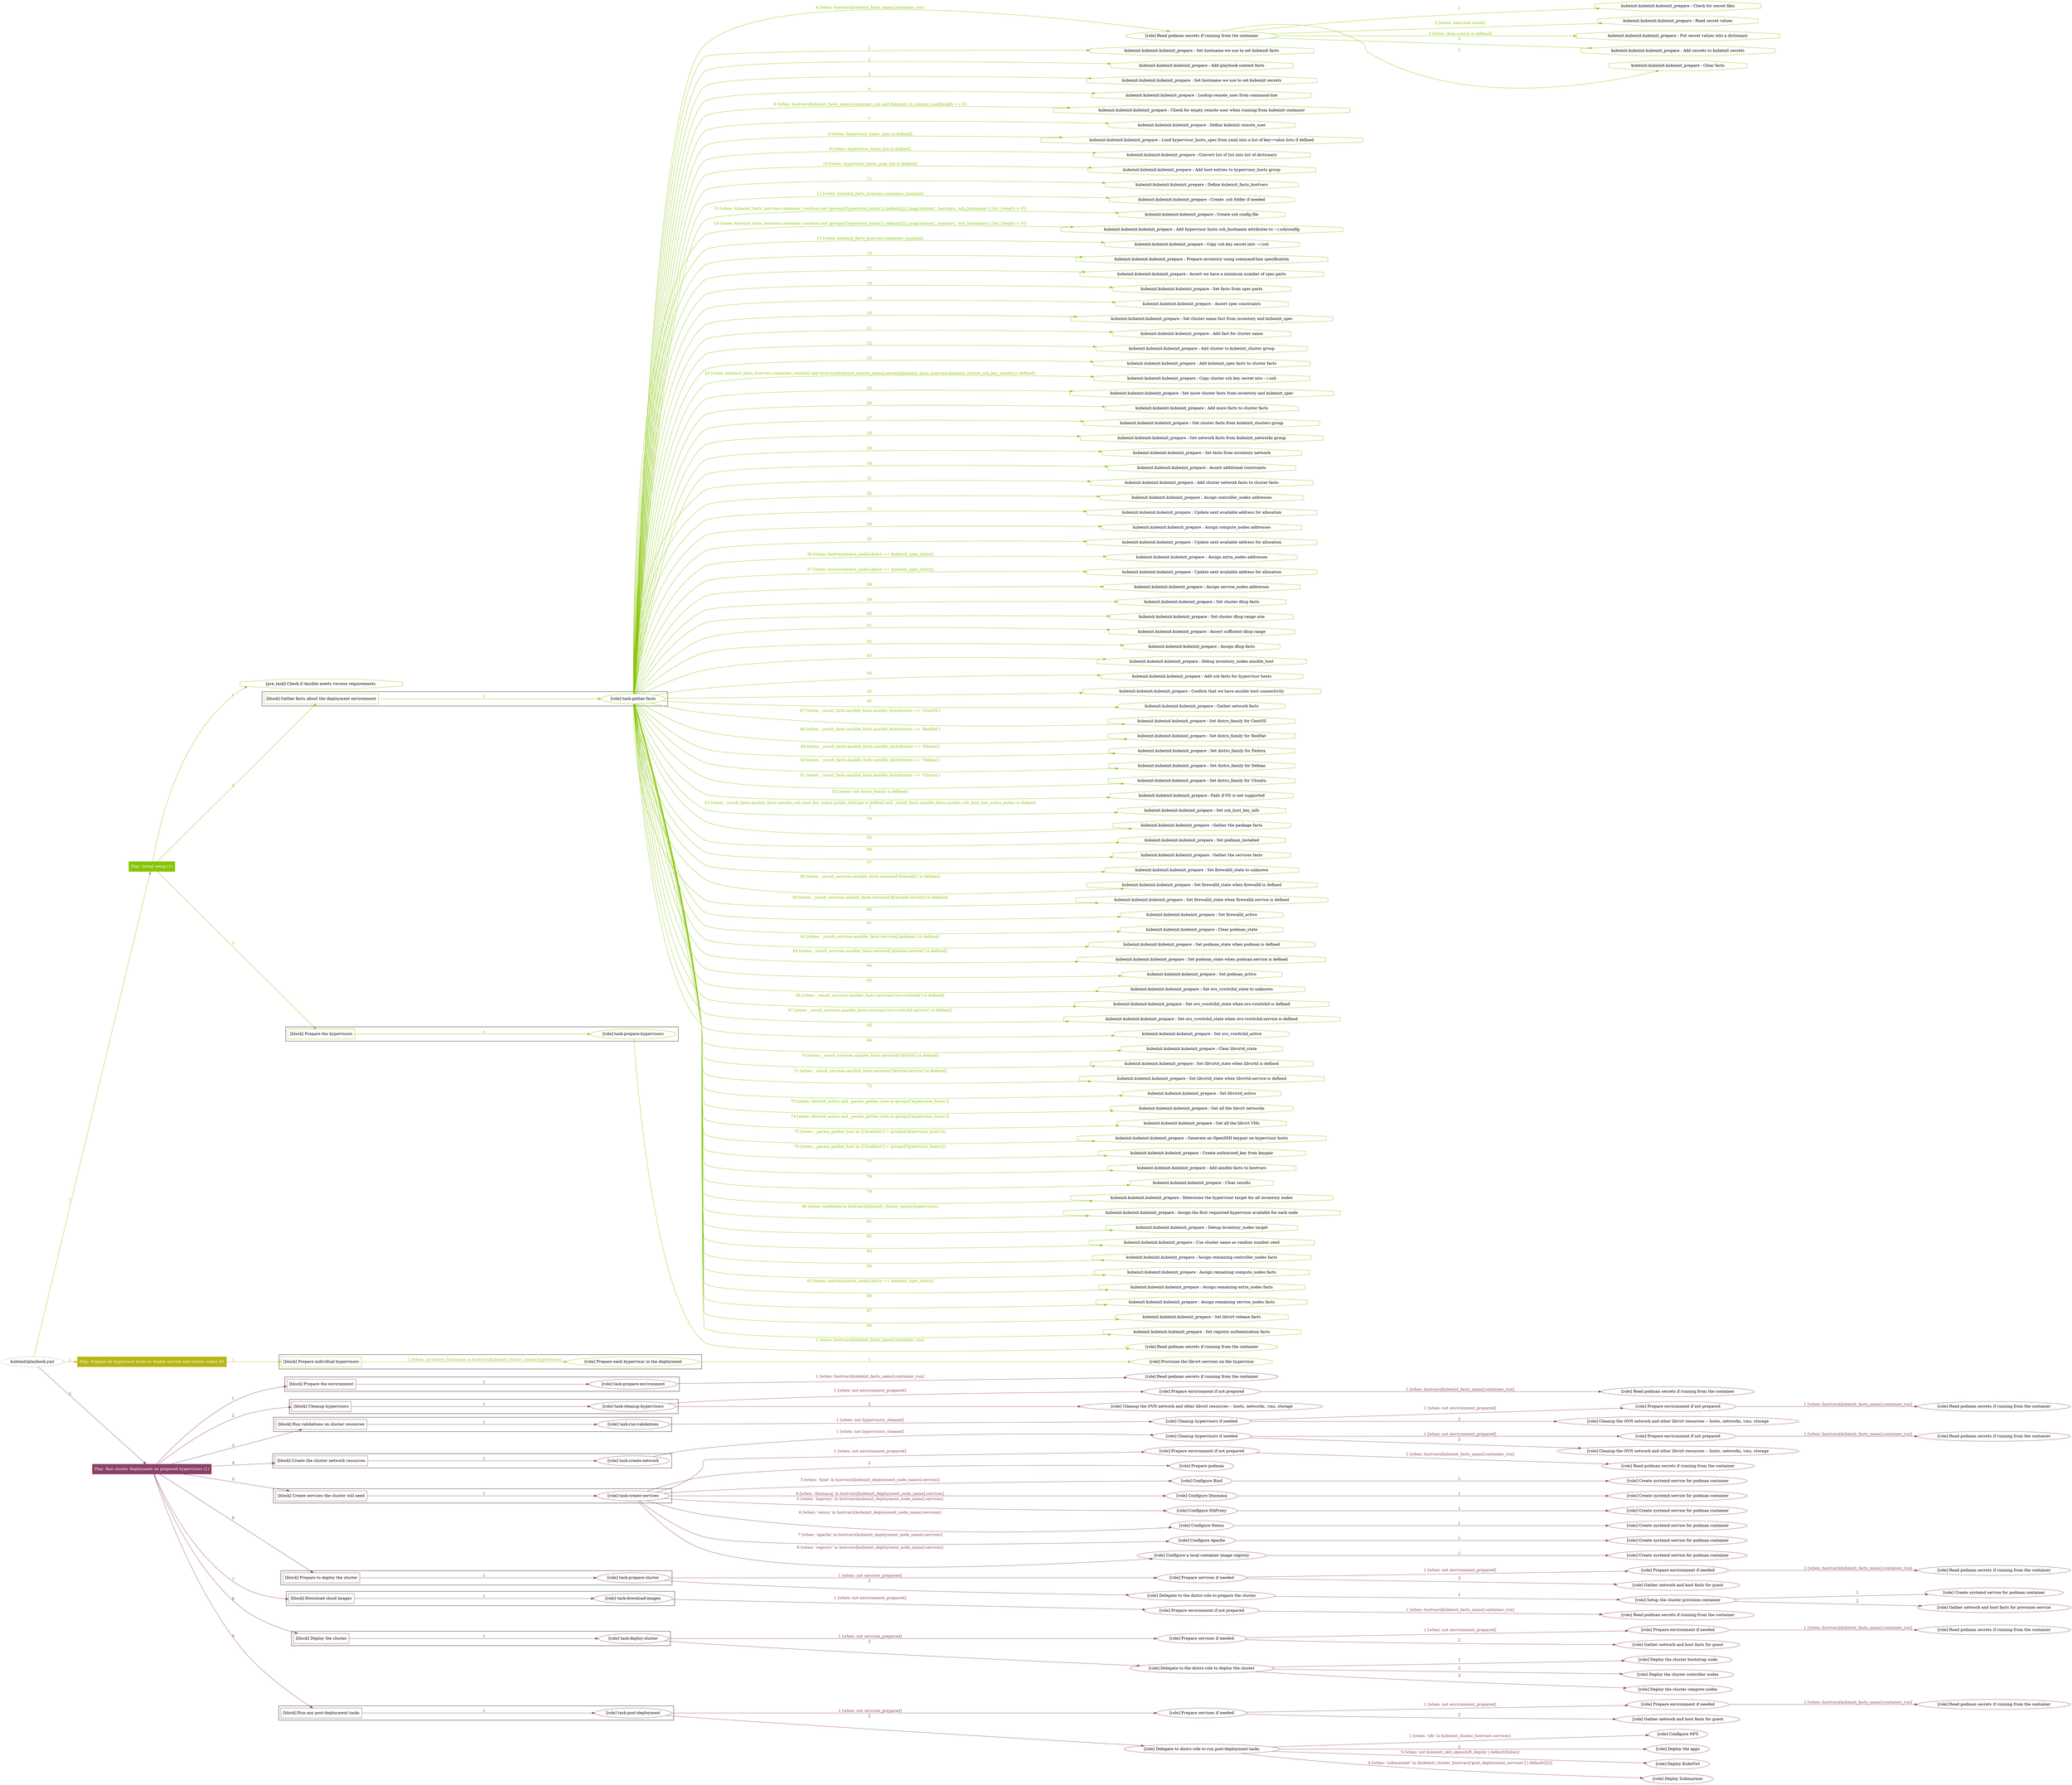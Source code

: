 digraph {
	graph [concentrate=true ordering=in rankdir=LR ratio=fill]
	edge [esep=5 sep=10]
	"kubeinit/playbook.yml" [id=root_node style=dotted]
	play_d173a769 [label="Play: Initial setup (1)" color="#86c507" fontcolor="#ffffff" id=play_d173a769 shape=box style=filled tooltip=localhost]
	"kubeinit/playbook.yml" -> play_d173a769 [label="1 " color="#86c507" fontcolor="#86c507" id=edge_fdc10211 labeltooltip="1 " tooltip="1 "]
	subgraph "Read podman secrets if running from the container" {
		role_0a5b0942 [label="[role] Read podman secrets if running from the container" color="#86c507" id=role_0a5b0942 tooltip="Read podman secrets if running from the container"]
		task_07a78300 [label="kubeinit.kubeinit.kubeinit_prepare : Check for secret files" color="#86c507" id=task_07a78300 shape=octagon tooltip="kubeinit.kubeinit.kubeinit_prepare : Check for secret files"]
		role_0a5b0942 -> task_07a78300 [label="1 " color="#86c507" fontcolor="#86c507" id=edge_1d89b458 labeltooltip="1 " tooltip="1 "]
		task_11adcf76 [label="kubeinit.kubeinit.kubeinit_prepare : Read secret values" color="#86c507" id=task_11adcf76 shape=octagon tooltip="kubeinit.kubeinit.kubeinit_prepare : Read secret values"]
		role_0a5b0942 -> task_11adcf76 [label="2 [when: item.stat.exists]" color="#86c507" fontcolor="#86c507" id=edge_adb58e0c labeltooltip="2 [when: item.stat.exists]" tooltip="2 [when: item.stat.exists]"]
		task_84c18188 [label="kubeinit.kubeinit.kubeinit_prepare : Put secret values into a dictionary" color="#86c507" id=task_84c18188 shape=octagon tooltip="kubeinit.kubeinit.kubeinit_prepare : Put secret values into a dictionary"]
		role_0a5b0942 -> task_84c18188 [label="3 [when: item.source is defined]" color="#86c507" fontcolor="#86c507" id=edge_20e2d650 labeltooltip="3 [when: item.source is defined]" tooltip="3 [when: item.source is defined]"]
		task_ccdf16a1 [label="kubeinit.kubeinit.kubeinit_prepare : Add secrets to kubeinit secrets" color="#86c507" id=task_ccdf16a1 shape=octagon tooltip="kubeinit.kubeinit.kubeinit_prepare : Add secrets to kubeinit secrets"]
		role_0a5b0942 -> task_ccdf16a1 [label="4 " color="#86c507" fontcolor="#86c507" id=edge_80ea1467 labeltooltip="4 " tooltip="4 "]
		task_061983fc [label="kubeinit.kubeinit.kubeinit_prepare : Clear facts" color="#86c507" id=task_061983fc shape=octagon tooltip="kubeinit.kubeinit.kubeinit_prepare : Clear facts"]
		role_0a5b0942 -> task_061983fc [label="5 " color="#86c507" fontcolor="#86c507" id=edge_c8550205 labeltooltip="5 " tooltip="5 "]
	}
	subgraph "task-gather-facts" {
		role_54e7463a [label="[role] task-gather-facts" color="#86c507" id=role_54e7463a tooltip="task-gather-facts"]
		task_7a827c0e [label="kubeinit.kubeinit.kubeinit_prepare : Set hostname we use to set kubeinit facts" color="#86c507" id=task_7a827c0e shape=octagon tooltip="kubeinit.kubeinit.kubeinit_prepare : Set hostname we use to set kubeinit facts"]
		role_54e7463a -> task_7a827c0e [label="1 " color="#86c507" fontcolor="#86c507" id=edge_6052036a labeltooltip="1 " tooltip="1 "]
		task_c1bd9480 [label="kubeinit.kubeinit.kubeinit_prepare : Add playbook context facts" color="#86c507" id=task_c1bd9480 shape=octagon tooltip="kubeinit.kubeinit.kubeinit_prepare : Add playbook context facts"]
		role_54e7463a -> task_c1bd9480 [label="2 " color="#86c507" fontcolor="#86c507" id=edge_596e2796 labeltooltip="2 " tooltip="2 "]
		task_26d6dac2 [label="kubeinit.kubeinit.kubeinit_prepare : Set hostname we use to set kubeinit secrets" color="#86c507" id=task_26d6dac2 shape=octagon tooltip="kubeinit.kubeinit.kubeinit_prepare : Set hostname we use to set kubeinit secrets"]
		role_54e7463a -> task_26d6dac2 [label="3 " color="#86c507" fontcolor="#86c507" id=edge_7ea5b145 labeltooltip="3 " tooltip="3 "]
		role_54e7463a -> role_0a5b0942 [label="4 [when: hostvars[kubeinit_facts_name].container_run]" color="#86c507" fontcolor="#86c507" id=edge_5abdf41f labeltooltip="4 [when: hostvars[kubeinit_facts_name].container_run]" tooltip="4 [when: hostvars[kubeinit_facts_name].container_run]"]
		task_5423682f [label="kubeinit.kubeinit.kubeinit_prepare : Lookup remote_user from command-line" color="#86c507" id=task_5423682f shape=octagon tooltip="kubeinit.kubeinit.kubeinit_prepare : Lookup remote_user from command-line"]
		role_54e7463a -> task_5423682f [label="5 " color="#86c507" fontcolor="#86c507" id=edge_35a6489f labeltooltip="5 " tooltip="5 "]
		task_ed90468a [label="kubeinit.kubeinit.kubeinit_prepare : Check for empty remote user when running from kubeinit container" color="#86c507" id=task_ed90468a shape=octagon tooltip="kubeinit.kubeinit.kubeinit_prepare : Check for empty remote user when running from kubeinit container"]
		role_54e7463a -> task_ed90468a [label="6 [when: hostvars[kubeinit_facts_name].container_run and kubeinit_cli_remote_user|length == 0]" color="#86c507" fontcolor="#86c507" id=edge_0b7e4972 labeltooltip="6 [when: hostvars[kubeinit_facts_name].container_run and kubeinit_cli_remote_user|length == 0]" tooltip="6 [when: hostvars[kubeinit_facts_name].container_run and kubeinit_cli_remote_user|length == 0]"]
		task_2b0f976e [label="kubeinit.kubeinit.kubeinit_prepare : Define kubeinit remote_user" color="#86c507" id=task_2b0f976e shape=octagon tooltip="kubeinit.kubeinit.kubeinit_prepare : Define kubeinit remote_user"]
		role_54e7463a -> task_2b0f976e [label="7 " color="#86c507" fontcolor="#86c507" id=edge_2e5108c9 labeltooltip="7 " tooltip="7 "]
		task_81272740 [label="kubeinit.kubeinit.kubeinit_prepare : Load hypervisor_hosts_spec from yaml into a list of key=value lists if defined" color="#86c507" id=task_81272740 shape=octagon tooltip="kubeinit.kubeinit.kubeinit_prepare : Load hypervisor_hosts_spec from yaml into a list of key=value lists if defined"]
		role_54e7463a -> task_81272740 [label="8 [when: hypervisor_hosts_spec is defined]" color="#86c507" fontcolor="#86c507" id=edge_c9cc191d labeltooltip="8 [when: hypervisor_hosts_spec is defined]" tooltip="8 [when: hypervisor_hosts_spec is defined]"]
		task_04a5fc7d [label="kubeinit.kubeinit.kubeinit_prepare : Convert list of list into list of dictionary" color="#86c507" id=task_04a5fc7d shape=octagon tooltip="kubeinit.kubeinit.kubeinit_prepare : Convert list of list into list of dictionary"]
		role_54e7463a -> task_04a5fc7d [label="9 [when: hypervisor_hosts_list is defined]" color="#86c507" fontcolor="#86c507" id=edge_8dad9214 labeltooltip="9 [when: hypervisor_hosts_list is defined]" tooltip="9 [when: hypervisor_hosts_list is defined]"]
		task_ca1a6e61 [label="kubeinit.kubeinit.kubeinit_prepare : Add host entries to hypervisor_hosts group" color="#86c507" id=task_ca1a6e61 shape=octagon tooltip="kubeinit.kubeinit.kubeinit_prepare : Add host entries to hypervisor_hosts group"]
		role_54e7463a -> task_ca1a6e61 [label="10 [when: hypervisor_hosts_map_list is defined]" color="#86c507" fontcolor="#86c507" id=edge_1f9142af labeltooltip="10 [when: hypervisor_hosts_map_list is defined]" tooltip="10 [when: hypervisor_hosts_map_list is defined]"]
		task_943badf4 [label="kubeinit.kubeinit.kubeinit_prepare : Define kubeinit_facts_hostvars" color="#86c507" id=task_943badf4 shape=octagon tooltip="kubeinit.kubeinit.kubeinit_prepare : Define kubeinit_facts_hostvars"]
		role_54e7463a -> task_943badf4 [label="11 " color="#86c507" fontcolor="#86c507" id=edge_6dd601c6 labeltooltip="11 " tooltip="11 "]
		task_0ea4247f [label="kubeinit.kubeinit.kubeinit_prepare : Create .ssh folder if needed" color="#86c507" id=task_0ea4247f shape=octagon tooltip="kubeinit.kubeinit.kubeinit_prepare : Create .ssh folder if needed"]
		role_54e7463a -> task_0ea4247f [label="12 [when: kubeinit_facts_hostvars.container_run|bool]" color="#86c507" fontcolor="#86c507" id=edge_dcabc2a6 labeltooltip="12 [when: kubeinit_facts_hostvars.container_run|bool]" tooltip="12 [when: kubeinit_facts_hostvars.container_run|bool]"]
		task_fd3bbbd5 [label="kubeinit.kubeinit.kubeinit_prepare : Create ssh config file" color="#86c507" id=task_fd3bbbd5 shape=octagon tooltip="kubeinit.kubeinit.kubeinit_prepare : Create ssh config file"]
		role_54e7463a -> task_fd3bbbd5 [label="13 [when: kubeinit_facts_hostvars.container_run|bool and (groups['hypervisor_hosts'] | default([]) | map('extract', hostvars, 'ssh_hostname') | list | length > 0)]" color="#86c507" fontcolor="#86c507" id=edge_91d8a19f labeltooltip="13 [when: kubeinit_facts_hostvars.container_run|bool and (groups['hypervisor_hosts'] | default([]) | map('extract', hostvars, 'ssh_hostname') | list | length > 0)]" tooltip="13 [when: kubeinit_facts_hostvars.container_run|bool and (groups['hypervisor_hosts'] | default([]) | map('extract', hostvars, 'ssh_hostname') | list | length > 0)]"]
		task_3b97a2c0 [label="kubeinit.kubeinit.kubeinit_prepare : Add hypervisor hosts ssh_hostname attributes to ~/.ssh/config" color="#86c507" id=task_3b97a2c0 shape=octagon tooltip="kubeinit.kubeinit.kubeinit_prepare : Add hypervisor hosts ssh_hostname attributes to ~/.ssh/config"]
		role_54e7463a -> task_3b97a2c0 [label="14 [when: kubeinit_facts_hostvars.container_run|bool and (groups['hypervisor_hosts'] | default([]) | map('extract', hostvars, 'ssh_hostname') | list | length > 0)]" color="#86c507" fontcolor="#86c507" id=edge_2f965828 labeltooltip="14 [when: kubeinit_facts_hostvars.container_run|bool and (groups['hypervisor_hosts'] | default([]) | map('extract', hostvars, 'ssh_hostname') | list | length > 0)]" tooltip="14 [when: kubeinit_facts_hostvars.container_run|bool and (groups['hypervisor_hosts'] | default([]) | map('extract', hostvars, 'ssh_hostname') | list | length > 0)]"]
		task_e47d870a [label="kubeinit.kubeinit.kubeinit_prepare : Copy ssh key secret into ~/.ssh" color="#86c507" id=task_e47d870a shape=octagon tooltip="kubeinit.kubeinit.kubeinit_prepare : Copy ssh key secret into ~/.ssh"]
		role_54e7463a -> task_e47d870a [label="15 [when: kubeinit_facts_hostvars.container_run|bool]" color="#86c507" fontcolor="#86c507" id=edge_d25effd6 labeltooltip="15 [when: kubeinit_facts_hostvars.container_run|bool]" tooltip="15 [when: kubeinit_facts_hostvars.container_run|bool]"]
		task_52964c62 [label="kubeinit.kubeinit.kubeinit_prepare : Prepare inventory using command-line specification" color="#86c507" id=task_52964c62 shape=octagon tooltip="kubeinit.kubeinit.kubeinit_prepare : Prepare inventory using command-line specification"]
		role_54e7463a -> task_52964c62 [label="16 " color="#86c507" fontcolor="#86c507" id=edge_70f8dbc9 labeltooltip="16 " tooltip="16 "]
		task_0bdf0e7f [label="kubeinit.kubeinit.kubeinit_prepare : Assert we have a minimum number of spec parts" color="#86c507" id=task_0bdf0e7f shape=octagon tooltip="kubeinit.kubeinit.kubeinit_prepare : Assert we have a minimum number of spec parts"]
		role_54e7463a -> task_0bdf0e7f [label="17 " color="#86c507" fontcolor="#86c507" id=edge_369c594e labeltooltip="17 " tooltip="17 "]
		task_e19173f7 [label="kubeinit.kubeinit.kubeinit_prepare : Set facts from spec parts" color="#86c507" id=task_e19173f7 shape=octagon tooltip="kubeinit.kubeinit.kubeinit_prepare : Set facts from spec parts"]
		role_54e7463a -> task_e19173f7 [label="18 " color="#86c507" fontcolor="#86c507" id=edge_24962d1d labeltooltip="18 " tooltip="18 "]
		task_0c04c378 [label="kubeinit.kubeinit.kubeinit_prepare : Assert spec constraints" color="#86c507" id=task_0c04c378 shape=octagon tooltip="kubeinit.kubeinit.kubeinit_prepare : Assert spec constraints"]
		role_54e7463a -> task_0c04c378 [label="19 " color="#86c507" fontcolor="#86c507" id=edge_632f827d labeltooltip="19 " tooltip="19 "]
		task_e56d6de2 [label="kubeinit.kubeinit.kubeinit_prepare : Set cluster name fact from inventory and kubeinit_spec" color="#86c507" id=task_e56d6de2 shape=octagon tooltip="kubeinit.kubeinit.kubeinit_prepare : Set cluster name fact from inventory and kubeinit_spec"]
		role_54e7463a -> task_e56d6de2 [label="20 " color="#86c507" fontcolor="#86c507" id=edge_df7813f3 labeltooltip="20 " tooltip="20 "]
		task_ff82cd8b [label="kubeinit.kubeinit.kubeinit_prepare : Add fact for cluster name" color="#86c507" id=task_ff82cd8b shape=octagon tooltip="kubeinit.kubeinit.kubeinit_prepare : Add fact for cluster name"]
		role_54e7463a -> task_ff82cd8b [label="21 " color="#86c507" fontcolor="#86c507" id=edge_3c523104 labeltooltip="21 " tooltip="21 "]
		task_16ad4e9e [label="kubeinit.kubeinit.kubeinit_prepare : Add cluster to kubeinit_cluster group" color="#86c507" id=task_16ad4e9e shape=octagon tooltip="kubeinit.kubeinit.kubeinit_prepare : Add cluster to kubeinit_cluster group"]
		role_54e7463a -> task_16ad4e9e [label="22 " color="#86c507" fontcolor="#86c507" id=edge_38a0ae24 labeltooltip="22 " tooltip="22 "]
		task_34afa124 [label="kubeinit.kubeinit.kubeinit_prepare : Add kubeinit_spec facts to cluster facts" color="#86c507" id=task_34afa124 shape=octagon tooltip="kubeinit.kubeinit.kubeinit_prepare : Add kubeinit_spec facts to cluster facts"]
		role_54e7463a -> task_34afa124 [label="23 " color="#86c507" fontcolor="#86c507" id=edge_8a1088ec labeltooltip="23 " tooltip="23 "]
		task_ec9e4c42 [label="kubeinit.kubeinit.kubeinit_prepare : Copy cluster ssh key secret into ~/.ssh" color="#86c507" id=task_ec9e4c42 shape=octagon tooltip="kubeinit.kubeinit.kubeinit_prepare : Copy cluster ssh key secret into ~/.ssh"]
		role_54e7463a -> task_ec9e4c42 [label="24 [when: kubeinit_facts_hostvars.container_run|bool and hostvars[kubeinit_secrets_name].secrets[kubeinit_facts_hostvars.kubeinit_cluster_ssh_key_secret] is defined]" color="#86c507" fontcolor="#86c507" id=edge_c1ad9a5a labeltooltip="24 [when: kubeinit_facts_hostvars.container_run|bool and hostvars[kubeinit_secrets_name].secrets[kubeinit_facts_hostvars.kubeinit_cluster_ssh_key_secret] is defined]" tooltip="24 [when: kubeinit_facts_hostvars.container_run|bool and hostvars[kubeinit_secrets_name].secrets[kubeinit_facts_hostvars.kubeinit_cluster_ssh_key_secret] is defined]"]
		task_8498c860 [label="kubeinit.kubeinit.kubeinit_prepare : Set more cluster facts from inventory and kubeinit_spec" color="#86c507" id=task_8498c860 shape=octagon tooltip="kubeinit.kubeinit.kubeinit_prepare : Set more cluster facts from inventory and kubeinit_spec"]
		role_54e7463a -> task_8498c860 [label="25 " color="#86c507" fontcolor="#86c507" id=edge_1e1bbd2e labeltooltip="25 " tooltip="25 "]
		task_01c28929 [label="kubeinit.kubeinit.kubeinit_prepare : Add more facts to cluster facts" color="#86c507" id=task_01c28929 shape=octagon tooltip="kubeinit.kubeinit.kubeinit_prepare : Add more facts to cluster facts"]
		role_54e7463a -> task_01c28929 [label="26 " color="#86c507" fontcolor="#86c507" id=edge_1c865e3f labeltooltip="26 " tooltip="26 "]
		task_646b06fe [label="kubeinit.kubeinit.kubeinit_prepare : Get cluster facts from kubeinit_clusters group" color="#86c507" id=task_646b06fe shape=octagon tooltip="kubeinit.kubeinit.kubeinit_prepare : Get cluster facts from kubeinit_clusters group"]
		role_54e7463a -> task_646b06fe [label="27 " color="#86c507" fontcolor="#86c507" id=edge_35eedc9a labeltooltip="27 " tooltip="27 "]
		task_691968b2 [label="kubeinit.kubeinit.kubeinit_prepare : Get network facts from kubeinit_networks group" color="#86c507" id=task_691968b2 shape=octagon tooltip="kubeinit.kubeinit.kubeinit_prepare : Get network facts from kubeinit_networks group"]
		role_54e7463a -> task_691968b2 [label="28 " color="#86c507" fontcolor="#86c507" id=edge_24d7cbca labeltooltip="28 " tooltip="28 "]
		task_7aa03257 [label="kubeinit.kubeinit.kubeinit_prepare : Set facts from inventory network" color="#86c507" id=task_7aa03257 shape=octagon tooltip="kubeinit.kubeinit.kubeinit_prepare : Set facts from inventory network"]
		role_54e7463a -> task_7aa03257 [label="29 " color="#86c507" fontcolor="#86c507" id=edge_51330645 labeltooltip="29 " tooltip="29 "]
		task_624becc4 [label="kubeinit.kubeinit.kubeinit_prepare : Assert additional constraints" color="#86c507" id=task_624becc4 shape=octagon tooltip="kubeinit.kubeinit.kubeinit_prepare : Assert additional constraints"]
		role_54e7463a -> task_624becc4 [label="30 " color="#86c507" fontcolor="#86c507" id=edge_134b87b5 labeltooltip="30 " tooltip="30 "]
		task_a8f0ac74 [label="kubeinit.kubeinit.kubeinit_prepare : Add cluster network facts to cluster facts" color="#86c507" id=task_a8f0ac74 shape=octagon tooltip="kubeinit.kubeinit.kubeinit_prepare : Add cluster network facts to cluster facts"]
		role_54e7463a -> task_a8f0ac74 [label="31 " color="#86c507" fontcolor="#86c507" id=edge_fe0b7432 labeltooltip="31 " tooltip="31 "]
		task_e645cb9c [label="kubeinit.kubeinit.kubeinit_prepare : Assign controller_nodes addresses" color="#86c507" id=task_e645cb9c shape=octagon tooltip="kubeinit.kubeinit.kubeinit_prepare : Assign controller_nodes addresses"]
		role_54e7463a -> task_e645cb9c [label="32 " color="#86c507" fontcolor="#86c507" id=edge_ed21d830 labeltooltip="32 " tooltip="32 "]
		task_ae2b2c84 [label="kubeinit.kubeinit.kubeinit_prepare : Update next available address for allocation" color="#86c507" id=task_ae2b2c84 shape=octagon tooltip="kubeinit.kubeinit.kubeinit_prepare : Update next available address for allocation"]
		role_54e7463a -> task_ae2b2c84 [label="33 " color="#86c507" fontcolor="#86c507" id=edge_95d8a8e2 labeltooltip="33 " tooltip="33 "]
		task_f57d2ef5 [label="kubeinit.kubeinit.kubeinit_prepare : Assign compute_nodes addresses" color="#86c507" id=task_f57d2ef5 shape=octagon tooltip="kubeinit.kubeinit.kubeinit_prepare : Assign compute_nodes addresses"]
		role_54e7463a -> task_f57d2ef5 [label="34 " color="#86c507" fontcolor="#86c507" id=edge_e0960de1 labeltooltip="34 " tooltip="34 "]
		task_eb903b20 [label="kubeinit.kubeinit.kubeinit_prepare : Update next available address for allocation" color="#86c507" id=task_eb903b20 shape=octagon tooltip="kubeinit.kubeinit.kubeinit_prepare : Update next available address for allocation"]
		role_54e7463a -> task_eb903b20 [label="35 " color="#86c507" fontcolor="#86c507" id=edge_9838a91e labeltooltip="35 " tooltip="35 "]
		task_af88aff5 [label="kubeinit.kubeinit.kubeinit_prepare : Assign extra_nodes addresses" color="#86c507" id=task_af88aff5 shape=octagon tooltip="kubeinit.kubeinit.kubeinit_prepare : Assign extra_nodes addresses"]
		role_54e7463a -> task_af88aff5 [label="36 [when: hostvars[extra_node].distro == kubeinit_spec_distro]" color="#86c507" fontcolor="#86c507" id=edge_51950122 labeltooltip="36 [when: hostvars[extra_node].distro == kubeinit_spec_distro]" tooltip="36 [when: hostvars[extra_node].distro == kubeinit_spec_distro]"]
		task_104a235f [label="kubeinit.kubeinit.kubeinit_prepare : Update next available address for allocation" color="#86c507" id=task_104a235f shape=octagon tooltip="kubeinit.kubeinit.kubeinit_prepare : Update next available address for allocation"]
		role_54e7463a -> task_104a235f [label="37 [when: hostvars[extra_node].distro == kubeinit_spec_distro]" color="#86c507" fontcolor="#86c507" id=edge_94fbd6b3 labeltooltip="37 [when: hostvars[extra_node].distro == kubeinit_spec_distro]" tooltip="37 [when: hostvars[extra_node].distro == kubeinit_spec_distro]"]
		task_1868fb1b [label="kubeinit.kubeinit.kubeinit_prepare : Assign service_nodes addresses" color="#86c507" id=task_1868fb1b shape=octagon tooltip="kubeinit.kubeinit.kubeinit_prepare : Assign service_nodes addresses"]
		role_54e7463a -> task_1868fb1b [label="38 " color="#86c507" fontcolor="#86c507" id=edge_dde8ba14 labeltooltip="38 " tooltip="38 "]
		task_c8897e95 [label="kubeinit.kubeinit.kubeinit_prepare : Set cluster dhcp facts" color="#86c507" id=task_c8897e95 shape=octagon tooltip="kubeinit.kubeinit.kubeinit_prepare : Set cluster dhcp facts"]
		role_54e7463a -> task_c8897e95 [label="39 " color="#86c507" fontcolor="#86c507" id=edge_4b8d10e8 labeltooltip="39 " tooltip="39 "]
		task_3a93a20f [label="kubeinit.kubeinit.kubeinit_prepare : Set cluster dhcp range size" color="#86c507" id=task_3a93a20f shape=octagon tooltip="kubeinit.kubeinit.kubeinit_prepare : Set cluster dhcp range size"]
		role_54e7463a -> task_3a93a20f [label="40 " color="#86c507" fontcolor="#86c507" id=edge_f154d539 labeltooltip="40 " tooltip="40 "]
		task_a17af398 [label="kubeinit.kubeinit.kubeinit_prepare : Assert sufficient dhcp range" color="#86c507" id=task_a17af398 shape=octagon tooltip="kubeinit.kubeinit.kubeinit_prepare : Assert sufficient dhcp range"]
		role_54e7463a -> task_a17af398 [label="41 " color="#86c507" fontcolor="#86c507" id=edge_39105f1d labeltooltip="41 " tooltip="41 "]
		task_2e59bb4c [label="kubeinit.kubeinit.kubeinit_prepare : Assign dhcp facts" color="#86c507" id=task_2e59bb4c shape=octagon tooltip="kubeinit.kubeinit.kubeinit_prepare : Assign dhcp facts"]
		role_54e7463a -> task_2e59bb4c [label="42 " color="#86c507" fontcolor="#86c507" id=edge_9e91817c labeltooltip="42 " tooltip="42 "]
		task_69bef30f [label="kubeinit.kubeinit.kubeinit_prepare : Debug inventory_nodes ansible_host" color="#86c507" id=task_69bef30f shape=octagon tooltip="kubeinit.kubeinit.kubeinit_prepare : Debug inventory_nodes ansible_host"]
		role_54e7463a -> task_69bef30f [label="43 " color="#86c507" fontcolor="#86c507" id=edge_48f383f1 labeltooltip="43 " tooltip="43 "]
		task_4c262cd5 [label="kubeinit.kubeinit.kubeinit_prepare : Add ssh facts for hypervisor hosts" color="#86c507" id=task_4c262cd5 shape=octagon tooltip="kubeinit.kubeinit.kubeinit_prepare : Add ssh facts for hypervisor hosts"]
		role_54e7463a -> task_4c262cd5 [label="44 " color="#86c507" fontcolor="#86c507" id=edge_8e7742b6 labeltooltip="44 " tooltip="44 "]
		task_9ea1c1f6 [label="kubeinit.kubeinit.kubeinit_prepare : Confirm that we have ansible host connectivity" color="#86c507" id=task_9ea1c1f6 shape=octagon tooltip="kubeinit.kubeinit.kubeinit_prepare : Confirm that we have ansible host connectivity"]
		role_54e7463a -> task_9ea1c1f6 [label="45 " color="#86c507" fontcolor="#86c507" id=edge_fafc0f7e labeltooltip="45 " tooltip="45 "]
		task_105ca807 [label="kubeinit.kubeinit.kubeinit_prepare : Gather network facts" color="#86c507" id=task_105ca807 shape=octagon tooltip="kubeinit.kubeinit.kubeinit_prepare : Gather network facts"]
		role_54e7463a -> task_105ca807 [label="46 " color="#86c507" fontcolor="#86c507" id=edge_0b59e5e7 labeltooltip="46 " tooltip="46 "]
		task_781456e6 [label="kubeinit.kubeinit.kubeinit_prepare : Set distro_family for CentOS" color="#86c507" id=task_781456e6 shape=octagon tooltip="kubeinit.kubeinit.kubeinit_prepare : Set distro_family for CentOS"]
		role_54e7463a -> task_781456e6 [label="47 [when: _result_facts.ansible_facts.ansible_distribution == 'CentOS']" color="#86c507" fontcolor="#86c507" id=edge_c754596a labeltooltip="47 [when: _result_facts.ansible_facts.ansible_distribution == 'CentOS']" tooltip="47 [when: _result_facts.ansible_facts.ansible_distribution == 'CentOS']"]
		task_d58318f9 [label="kubeinit.kubeinit.kubeinit_prepare : Set distro_family for RedHat" color="#86c507" id=task_d58318f9 shape=octagon tooltip="kubeinit.kubeinit.kubeinit_prepare : Set distro_family for RedHat"]
		role_54e7463a -> task_d58318f9 [label="48 [when: _result_facts.ansible_facts.ansible_distribution == 'RedHat']" color="#86c507" fontcolor="#86c507" id=edge_b214e96c labeltooltip="48 [when: _result_facts.ansible_facts.ansible_distribution == 'RedHat']" tooltip="48 [when: _result_facts.ansible_facts.ansible_distribution == 'RedHat']"]
		task_fc048bd2 [label="kubeinit.kubeinit.kubeinit_prepare : Set distro_family for Fedora" color="#86c507" id=task_fc048bd2 shape=octagon tooltip="kubeinit.kubeinit.kubeinit_prepare : Set distro_family for Fedora"]
		role_54e7463a -> task_fc048bd2 [label="49 [when: _result_facts.ansible_facts.ansible_distribution == 'Fedora']" color="#86c507" fontcolor="#86c507" id=edge_91211c6c labeltooltip="49 [when: _result_facts.ansible_facts.ansible_distribution == 'Fedora']" tooltip="49 [when: _result_facts.ansible_facts.ansible_distribution == 'Fedora']"]
		task_be31cd44 [label="kubeinit.kubeinit.kubeinit_prepare : Set distro_family for Debian" color="#86c507" id=task_be31cd44 shape=octagon tooltip="kubeinit.kubeinit.kubeinit_prepare : Set distro_family for Debian"]
		role_54e7463a -> task_be31cd44 [label="50 [when: _result_facts.ansible_facts.ansible_distribution == 'Debian']" color="#86c507" fontcolor="#86c507" id=edge_295c7919 labeltooltip="50 [when: _result_facts.ansible_facts.ansible_distribution == 'Debian']" tooltip="50 [when: _result_facts.ansible_facts.ansible_distribution == 'Debian']"]
		task_14a804e4 [label="kubeinit.kubeinit.kubeinit_prepare : Set distro_family for Ubuntu" color="#86c507" id=task_14a804e4 shape=octagon tooltip="kubeinit.kubeinit.kubeinit_prepare : Set distro_family for Ubuntu"]
		role_54e7463a -> task_14a804e4 [label="51 [when: _result_facts.ansible_facts.ansible_distribution == 'Ubuntu']" color="#86c507" fontcolor="#86c507" id=edge_c7c10154 labeltooltip="51 [when: _result_facts.ansible_facts.ansible_distribution == 'Ubuntu']" tooltip="51 [when: _result_facts.ansible_facts.ansible_distribution == 'Ubuntu']"]
		task_ae38110e [label="kubeinit.kubeinit.kubeinit_prepare : Fails if OS is not supported" color="#86c507" id=task_ae38110e shape=octagon tooltip="kubeinit.kubeinit.kubeinit_prepare : Fails if OS is not supported"]
		role_54e7463a -> task_ae38110e [label="52 [when: not distro_family is defined]" color="#86c507" fontcolor="#86c507" id=edge_7025f0de labeltooltip="52 [when: not distro_family is defined]" tooltip="52 [when: not distro_family is defined]"]
		task_31ade843 [label="kubeinit.kubeinit.kubeinit_prepare : Set ssh_host_key_info" color="#86c507" id=task_31ade843 shape=octagon tooltip="kubeinit.kubeinit.kubeinit_prepare : Set ssh_host_key_info"]
		role_54e7463a -> task_31ade843 [label="53 [when: _result_facts.ansible_facts.ansible_ssh_host_key_ecdsa_public_keytype is defined and _result_facts.ansible_facts.ansible_ssh_host_key_ecdsa_public is defined
]" color="#86c507" fontcolor="#86c507" id=edge_e7c1b2be labeltooltip="53 [when: _result_facts.ansible_facts.ansible_ssh_host_key_ecdsa_public_keytype is defined and _result_facts.ansible_facts.ansible_ssh_host_key_ecdsa_public is defined
]" tooltip="53 [when: _result_facts.ansible_facts.ansible_ssh_host_key_ecdsa_public_keytype is defined and _result_facts.ansible_facts.ansible_ssh_host_key_ecdsa_public is defined
]"]
		task_9cef9f36 [label="kubeinit.kubeinit.kubeinit_prepare : Gather the package facts" color="#86c507" id=task_9cef9f36 shape=octagon tooltip="kubeinit.kubeinit.kubeinit_prepare : Gather the package facts"]
		role_54e7463a -> task_9cef9f36 [label="54 " color="#86c507" fontcolor="#86c507" id=edge_8ebef3d4 labeltooltip="54 " tooltip="54 "]
		task_a624ed68 [label="kubeinit.kubeinit.kubeinit_prepare : Set podman_installed" color="#86c507" id=task_a624ed68 shape=octagon tooltip="kubeinit.kubeinit.kubeinit_prepare : Set podman_installed"]
		role_54e7463a -> task_a624ed68 [label="55 " color="#86c507" fontcolor="#86c507" id=edge_c3e79fe2 labeltooltip="55 " tooltip="55 "]
		task_908c4767 [label="kubeinit.kubeinit.kubeinit_prepare : Gather the services facts" color="#86c507" id=task_908c4767 shape=octagon tooltip="kubeinit.kubeinit.kubeinit_prepare : Gather the services facts"]
		role_54e7463a -> task_908c4767 [label="56 " color="#86c507" fontcolor="#86c507" id=edge_3c51e787 labeltooltip="56 " tooltip="56 "]
		task_c53c41a4 [label="kubeinit.kubeinit.kubeinit_prepare : Set firewalld_state to unknown" color="#86c507" id=task_c53c41a4 shape=octagon tooltip="kubeinit.kubeinit.kubeinit_prepare : Set firewalld_state to unknown"]
		role_54e7463a -> task_c53c41a4 [label="57 " color="#86c507" fontcolor="#86c507" id=edge_85ee67e4 labeltooltip="57 " tooltip="57 "]
		task_553214a9 [label="kubeinit.kubeinit.kubeinit_prepare : Set firewalld_state when firewalld is defined" color="#86c507" id=task_553214a9 shape=octagon tooltip="kubeinit.kubeinit.kubeinit_prepare : Set firewalld_state when firewalld is defined"]
		role_54e7463a -> task_553214a9 [label="58 [when: _result_services.ansible_facts.services['firewalld'] is defined]" color="#86c507" fontcolor="#86c507" id=edge_c61e9ff7 labeltooltip="58 [when: _result_services.ansible_facts.services['firewalld'] is defined]" tooltip="58 [when: _result_services.ansible_facts.services['firewalld'] is defined]"]
		task_752ddf2e [label="kubeinit.kubeinit.kubeinit_prepare : Set firewalld_state when firewalld.service is defined" color="#86c507" id=task_752ddf2e shape=octagon tooltip="kubeinit.kubeinit.kubeinit_prepare : Set firewalld_state when firewalld.service is defined"]
		role_54e7463a -> task_752ddf2e [label="59 [when: _result_services.ansible_facts.services['firewalld.service'] is defined]" color="#86c507" fontcolor="#86c507" id=edge_608fd28c labeltooltip="59 [when: _result_services.ansible_facts.services['firewalld.service'] is defined]" tooltip="59 [when: _result_services.ansible_facts.services['firewalld.service'] is defined]"]
		task_88c63a07 [label="kubeinit.kubeinit.kubeinit_prepare : Set firewalld_active" color="#86c507" id=task_88c63a07 shape=octagon tooltip="kubeinit.kubeinit.kubeinit_prepare : Set firewalld_active"]
		role_54e7463a -> task_88c63a07 [label="60 " color="#86c507" fontcolor="#86c507" id=edge_72e3fd13 labeltooltip="60 " tooltip="60 "]
		task_85620e80 [label="kubeinit.kubeinit.kubeinit_prepare : Clear podman_state" color="#86c507" id=task_85620e80 shape=octagon tooltip="kubeinit.kubeinit.kubeinit_prepare : Clear podman_state"]
		role_54e7463a -> task_85620e80 [label="61 " color="#86c507" fontcolor="#86c507" id=edge_28561ac2 labeltooltip="61 " tooltip="61 "]
		task_c7b279df [label="kubeinit.kubeinit.kubeinit_prepare : Set podman_state when podman is defined" color="#86c507" id=task_c7b279df shape=octagon tooltip="kubeinit.kubeinit.kubeinit_prepare : Set podman_state when podman is defined"]
		role_54e7463a -> task_c7b279df [label="62 [when: _result_services.ansible_facts.services['podman'] is defined]" color="#86c507" fontcolor="#86c507" id=edge_c4d9c68d labeltooltip="62 [when: _result_services.ansible_facts.services['podman'] is defined]" tooltip="62 [when: _result_services.ansible_facts.services['podman'] is defined]"]
		task_d53d55b4 [label="kubeinit.kubeinit.kubeinit_prepare : Set podman_state when podman.service is defined" color="#86c507" id=task_d53d55b4 shape=octagon tooltip="kubeinit.kubeinit.kubeinit_prepare : Set podman_state when podman.service is defined"]
		role_54e7463a -> task_d53d55b4 [label="63 [when: _result_services.ansible_facts.services['podman.service'] is defined]" color="#86c507" fontcolor="#86c507" id=edge_5dbdb6d8 labeltooltip="63 [when: _result_services.ansible_facts.services['podman.service'] is defined]" tooltip="63 [when: _result_services.ansible_facts.services['podman.service'] is defined]"]
		task_7bd87370 [label="kubeinit.kubeinit.kubeinit_prepare : Set podman_active" color="#86c507" id=task_7bd87370 shape=octagon tooltip="kubeinit.kubeinit.kubeinit_prepare : Set podman_active"]
		role_54e7463a -> task_7bd87370 [label="64 " color="#86c507" fontcolor="#86c507" id=edge_4f723d11 labeltooltip="64 " tooltip="64 "]
		task_74c557c5 [label="kubeinit.kubeinit.kubeinit_prepare : Set ovs_vswitchd_state to unknown" color="#86c507" id=task_74c557c5 shape=octagon tooltip="kubeinit.kubeinit.kubeinit_prepare : Set ovs_vswitchd_state to unknown"]
		role_54e7463a -> task_74c557c5 [label="65 " color="#86c507" fontcolor="#86c507" id=edge_2b9a03c3 labeltooltip="65 " tooltip="65 "]
		task_05a1e07d [label="kubeinit.kubeinit.kubeinit_prepare : Set ovs_vswitchd_state when ovs-vswitchd is defined" color="#86c507" id=task_05a1e07d shape=octagon tooltip="kubeinit.kubeinit.kubeinit_prepare : Set ovs_vswitchd_state when ovs-vswitchd is defined"]
		role_54e7463a -> task_05a1e07d [label="66 [when: _result_services.ansible_facts.services['ovs-vswitchd'] is defined]" color="#86c507" fontcolor="#86c507" id=edge_04d791ae labeltooltip="66 [when: _result_services.ansible_facts.services['ovs-vswitchd'] is defined]" tooltip="66 [when: _result_services.ansible_facts.services['ovs-vswitchd'] is defined]"]
		task_f4dcf383 [label="kubeinit.kubeinit.kubeinit_prepare : Set ovs_vswitchd_state when ovs-vswitchd.service is defined" color="#86c507" id=task_f4dcf383 shape=octagon tooltip="kubeinit.kubeinit.kubeinit_prepare : Set ovs_vswitchd_state when ovs-vswitchd.service is defined"]
		role_54e7463a -> task_f4dcf383 [label="67 [when: _result_services.ansible_facts.services['ovs-vswitchd.service'] is defined]" color="#86c507" fontcolor="#86c507" id=edge_0e0141c4 labeltooltip="67 [when: _result_services.ansible_facts.services['ovs-vswitchd.service'] is defined]" tooltip="67 [when: _result_services.ansible_facts.services['ovs-vswitchd.service'] is defined]"]
		task_8aa04b05 [label="kubeinit.kubeinit.kubeinit_prepare : Set ovs_vswitchd_active" color="#86c507" id=task_8aa04b05 shape=octagon tooltip="kubeinit.kubeinit.kubeinit_prepare : Set ovs_vswitchd_active"]
		role_54e7463a -> task_8aa04b05 [label="68 " color="#86c507" fontcolor="#86c507" id=edge_8d0ba9c5 labeltooltip="68 " tooltip="68 "]
		task_2608d140 [label="kubeinit.kubeinit.kubeinit_prepare : Clear libvirtd_state" color="#86c507" id=task_2608d140 shape=octagon tooltip="kubeinit.kubeinit.kubeinit_prepare : Clear libvirtd_state"]
		role_54e7463a -> task_2608d140 [label="69 " color="#86c507" fontcolor="#86c507" id=edge_91ead53f labeltooltip="69 " tooltip="69 "]
		task_0314eef2 [label="kubeinit.kubeinit.kubeinit_prepare : Set libvirtd_state when libvirtd is defined" color="#86c507" id=task_0314eef2 shape=octagon tooltip="kubeinit.kubeinit.kubeinit_prepare : Set libvirtd_state when libvirtd is defined"]
		role_54e7463a -> task_0314eef2 [label="70 [when: _result_services.ansible_facts.services['libvirtd'] is defined]" color="#86c507" fontcolor="#86c507" id=edge_a41275bb labeltooltip="70 [when: _result_services.ansible_facts.services['libvirtd'] is defined]" tooltip="70 [when: _result_services.ansible_facts.services['libvirtd'] is defined]"]
		task_13e0939d [label="kubeinit.kubeinit.kubeinit_prepare : Set libvirtd_state when libvirtd.service is defined" color="#86c507" id=task_13e0939d shape=octagon tooltip="kubeinit.kubeinit.kubeinit_prepare : Set libvirtd_state when libvirtd.service is defined"]
		role_54e7463a -> task_13e0939d [label="71 [when: _result_services.ansible_facts.services['libvirtd.service'] is defined]" color="#86c507" fontcolor="#86c507" id=edge_d55ac60d labeltooltip="71 [when: _result_services.ansible_facts.services['libvirtd.service'] is defined]" tooltip="71 [when: _result_services.ansible_facts.services['libvirtd.service'] is defined]"]
		task_90233866 [label="kubeinit.kubeinit.kubeinit_prepare : Set libvirtd_active" color="#86c507" id=task_90233866 shape=octagon tooltip="kubeinit.kubeinit.kubeinit_prepare : Set libvirtd_active"]
		role_54e7463a -> task_90233866 [label="72 " color="#86c507" fontcolor="#86c507" id=edge_8f16f51b labeltooltip="72 " tooltip="72 "]
		task_9c751aac [label="kubeinit.kubeinit.kubeinit_prepare : Get all the libvirt networks" color="#86c507" id=task_9c751aac shape=octagon tooltip="kubeinit.kubeinit.kubeinit_prepare : Get all the libvirt networks"]
		role_54e7463a -> task_9c751aac [label="73 [when: libvirtd_active and _param_gather_host in groups['hypervisor_hosts']]" color="#86c507" fontcolor="#86c507" id=edge_39258a15 labeltooltip="73 [when: libvirtd_active and _param_gather_host in groups['hypervisor_hosts']]" tooltip="73 [when: libvirtd_active and _param_gather_host in groups['hypervisor_hosts']]"]
		task_6d0c593e [label="kubeinit.kubeinit.kubeinit_prepare : Get all the libvirt VMs" color="#86c507" id=task_6d0c593e shape=octagon tooltip="kubeinit.kubeinit.kubeinit_prepare : Get all the libvirt VMs"]
		role_54e7463a -> task_6d0c593e [label="74 [when: libvirtd_active and _param_gather_host in groups['hypervisor_hosts']]" color="#86c507" fontcolor="#86c507" id=edge_7ec1ba0b labeltooltip="74 [when: libvirtd_active and _param_gather_host in groups['hypervisor_hosts']]" tooltip="74 [when: libvirtd_active and _param_gather_host in groups['hypervisor_hosts']]"]
		task_cafedf64 [label="kubeinit.kubeinit.kubeinit_prepare : Generate an OpenSSH keypair on hypervisor hosts" color="#86c507" id=task_cafedf64 shape=octagon tooltip="kubeinit.kubeinit.kubeinit_prepare : Generate an OpenSSH keypair on hypervisor hosts"]
		role_54e7463a -> task_cafedf64 [label="75 [when: _param_gather_host in (['localhost'] + groups['hypervisor_hosts'])]" color="#86c507" fontcolor="#86c507" id=edge_43a5ba12 labeltooltip="75 [when: _param_gather_host in (['localhost'] + groups['hypervisor_hosts'])]" tooltip="75 [when: _param_gather_host in (['localhost'] + groups['hypervisor_hosts'])]"]
		task_6d8ad82a [label="kubeinit.kubeinit.kubeinit_prepare : Create authorized_key from keypair" color="#86c507" id=task_6d8ad82a shape=octagon tooltip="kubeinit.kubeinit.kubeinit_prepare : Create authorized_key from keypair"]
		role_54e7463a -> task_6d8ad82a [label="76 [when: _param_gather_host in (['localhost'] + groups['hypervisor_hosts'])]" color="#86c507" fontcolor="#86c507" id=edge_f09f0336 labeltooltip="76 [when: _param_gather_host in (['localhost'] + groups['hypervisor_hosts'])]" tooltip="76 [when: _param_gather_host in (['localhost'] + groups['hypervisor_hosts'])]"]
		task_6a7bb6fc [label="kubeinit.kubeinit.kubeinit_prepare : Add ansible facts to hostvars" color="#86c507" id=task_6a7bb6fc shape=octagon tooltip="kubeinit.kubeinit.kubeinit_prepare : Add ansible facts to hostvars"]
		role_54e7463a -> task_6a7bb6fc [label="77 " color="#86c507" fontcolor="#86c507" id=edge_eb9ce349 labeltooltip="77 " tooltip="77 "]
		task_7b45b38a [label="kubeinit.kubeinit.kubeinit_prepare : Clear results" color="#86c507" id=task_7b45b38a shape=octagon tooltip="kubeinit.kubeinit.kubeinit_prepare : Clear results"]
		role_54e7463a -> task_7b45b38a [label="78 " color="#86c507" fontcolor="#86c507" id=edge_3de5fda0 labeltooltip="78 " tooltip="78 "]
		task_c13f192e [label="kubeinit.kubeinit.kubeinit_prepare : Determine the hypervisor target for all inventory nodes" color="#86c507" id=task_c13f192e shape=octagon tooltip="kubeinit.kubeinit.kubeinit_prepare : Determine the hypervisor target for all inventory nodes"]
		role_54e7463a -> task_c13f192e [label="79 " color="#86c507" fontcolor="#86c507" id=edge_8bf813fb labeltooltip="79 " tooltip="79 "]
		task_97c1c799 [label="kubeinit.kubeinit.kubeinit_prepare : Assign the first requested hypervisor available for each node" color="#86c507" id=task_97c1c799 shape=octagon tooltip="kubeinit.kubeinit.kubeinit_prepare : Assign the first requested hypervisor available for each node"]
		role_54e7463a -> task_97c1c799 [label="80 [when: candidate in hostvars[kubeinit_cluster_name].hypervisors]" color="#86c507" fontcolor="#86c507" id=edge_6b9404df labeltooltip="80 [when: candidate in hostvars[kubeinit_cluster_name].hypervisors]" tooltip="80 [when: candidate in hostvars[kubeinit_cluster_name].hypervisors]"]
		task_192c288f [label="kubeinit.kubeinit.kubeinit_prepare : Debug inventory_nodes target" color="#86c507" id=task_192c288f shape=octagon tooltip="kubeinit.kubeinit.kubeinit_prepare : Debug inventory_nodes target"]
		role_54e7463a -> task_192c288f [label="81 " color="#86c507" fontcolor="#86c507" id=edge_51753ee1 labeltooltip="81 " tooltip="81 "]
		task_3753cc44 [label="kubeinit.kubeinit.kubeinit_prepare : Use cluster name as random number seed" color="#86c507" id=task_3753cc44 shape=octagon tooltip="kubeinit.kubeinit.kubeinit_prepare : Use cluster name as random number seed"]
		role_54e7463a -> task_3753cc44 [label="82 " color="#86c507" fontcolor="#86c507" id=edge_6ce4af28 labeltooltip="82 " tooltip="82 "]
		task_54541415 [label="kubeinit.kubeinit.kubeinit_prepare : Assign remaining controller_nodes facts" color="#86c507" id=task_54541415 shape=octagon tooltip="kubeinit.kubeinit.kubeinit_prepare : Assign remaining controller_nodes facts"]
		role_54e7463a -> task_54541415 [label="83 " color="#86c507" fontcolor="#86c507" id=edge_425847f9 labeltooltip="83 " tooltip="83 "]
		task_ec872dd3 [label="kubeinit.kubeinit.kubeinit_prepare : Assign remaining compute_nodes facts" color="#86c507" id=task_ec872dd3 shape=octagon tooltip="kubeinit.kubeinit.kubeinit_prepare : Assign remaining compute_nodes facts"]
		role_54e7463a -> task_ec872dd3 [label="84 " color="#86c507" fontcolor="#86c507" id=edge_ce9a6699 labeltooltip="84 " tooltip="84 "]
		task_77a070b9 [label="kubeinit.kubeinit.kubeinit_prepare : Assign remaining extra_nodes facts" color="#86c507" id=task_77a070b9 shape=octagon tooltip="kubeinit.kubeinit.kubeinit_prepare : Assign remaining extra_nodes facts"]
		role_54e7463a -> task_77a070b9 [label="85 [when: hostvars[extra_node].distro == kubeinit_spec_distro]" color="#86c507" fontcolor="#86c507" id=edge_585d8f55 labeltooltip="85 [when: hostvars[extra_node].distro == kubeinit_spec_distro]" tooltip="85 [when: hostvars[extra_node].distro == kubeinit_spec_distro]"]
		task_443291f5 [label="kubeinit.kubeinit.kubeinit_prepare : Assign remaining service_nodes facts" color="#86c507" id=task_443291f5 shape=octagon tooltip="kubeinit.kubeinit.kubeinit_prepare : Assign remaining service_nodes facts"]
		role_54e7463a -> task_443291f5 [label="86 " color="#86c507" fontcolor="#86c507" id=edge_08d4d3a7 labeltooltip="86 " tooltip="86 "]
		task_f1d8c5fb [label="kubeinit.kubeinit.kubeinit_prepare : Set libvirt release facts" color="#86c507" id=task_f1d8c5fb shape=octagon tooltip="kubeinit.kubeinit.kubeinit_prepare : Set libvirt release facts"]
		role_54e7463a -> task_f1d8c5fb [label="87 " color="#86c507" fontcolor="#86c507" id=edge_0062029f labeltooltip="87 " tooltip="87 "]
		task_c347d4ac [label="kubeinit.kubeinit.kubeinit_prepare : Set registry authentication facts" color="#86c507" id=task_c347d4ac shape=octagon tooltip="kubeinit.kubeinit.kubeinit_prepare : Set registry authentication facts"]
		role_54e7463a -> task_c347d4ac [label="88 " color="#86c507" fontcolor="#86c507" id=edge_806f6a1c labeltooltip="88 " tooltip="88 "]
	}
	subgraph "Read podman secrets if running from the container" {
		role_38c0dd6c [label="[role] Read podman secrets if running from the container" color="#86c507" id=role_38c0dd6c tooltip="Read podman secrets if running from the container"]
	}
	subgraph "task-prepare-hypervisors" {
		role_653cd7cb [label="[role] task-prepare-hypervisors" color="#86c507" id=role_653cd7cb tooltip="task-prepare-hypervisors"]
		role_653cd7cb -> role_38c0dd6c [label="1 [when: hostvars[kubeinit_facts_name].container_run]" color="#86c507" fontcolor="#86c507" id=edge_39491d06 labeltooltip="1 [when: hostvars[kubeinit_facts_name].container_run]" tooltip="1 [when: hostvars[kubeinit_facts_name].container_run]"]
	}
	subgraph "Play: Initial setup (1)" {
		pre_task_d49cf683 [label="[pre_task] Check if Ansible meets version requirements." color="#86c507" id=pre_task_d49cf683 shape=octagon tooltip="Check if Ansible meets version requirements."]
		play_d173a769 -> pre_task_d49cf683 [label="1 " color="#86c507" fontcolor="#86c507" id=edge_c325b61f labeltooltip="1 " tooltip="1 "]
		play_d173a769 -> block_1d29b098 [label=2 color="#86c507" fontcolor="#86c507" id=edge_da48933d labeltooltip=2 tooltip=2]
		subgraph cluster_block_1d29b098 {
			block_1d29b098 [label="[block] Gather facts about the deployment environment" color="#86c507" id=block_1d29b098 labeltooltip="Gather facts about the deployment environment" shape=box tooltip="Gather facts about the deployment environment"]
			block_1d29b098 -> role_54e7463a [label="1 " color="#86c507" fontcolor="#86c507" id=edge_8a75b4b4 labeltooltip="1 " tooltip="1 "]
		}
		play_d173a769 -> block_e41f1016 [label=3 color="#86c507" fontcolor="#86c507" id=edge_f8bbdc25 labeltooltip=3 tooltip=3]
		subgraph cluster_block_e41f1016 {
			block_e41f1016 [label="[block] Prepare the hypervisors" color="#86c507" id=block_e41f1016 labeltooltip="Prepare the hypervisors" shape=box tooltip="Prepare the hypervisors"]
			block_e41f1016 -> role_653cd7cb [label="1 " color="#86c507" fontcolor="#86c507" id=edge_aca8d305 labeltooltip="1 " tooltip="1 "]
		}
	}
	play_e74e73fd [label="Play: Prepare all hypervisor hosts to deploy service and cluster nodes (0)" color="#b7b515" fontcolor="#ffffff" id=play_e74e73fd shape=box style=filled tooltip="Play: Prepare all hypervisor hosts to deploy service and cluster nodes (0)"]
	"kubeinit/playbook.yml" -> play_e74e73fd [label="2 " color="#b7b515" fontcolor="#b7b515" id=edge_dcff2053 labeltooltip="2 " tooltip="2 "]
	subgraph "Provision the libvirt services on the hypervisor" {
		role_dceca51b [label="[role] Provision the libvirt services on the hypervisor" color="#b7b515" id=role_dceca51b tooltip="Provision the libvirt services on the hypervisor"]
	}
	subgraph "Prepare each hypervisor in the deployment" {
		role_075d1f38 [label="[role] Prepare each hypervisor in the deployment" color="#b7b515" id=role_075d1f38 tooltip="Prepare each hypervisor in the deployment"]
		role_075d1f38 -> role_dceca51b [label="1 " color="#b7b515" fontcolor="#b7b515" id=edge_560474b0 labeltooltip="1 " tooltip="1 "]
	}
	subgraph "Play: Prepare all hypervisor hosts to deploy service and cluster nodes (0)" {
		play_e74e73fd -> block_690f48cb [label=1 color="#b7b515" fontcolor="#b7b515" id=edge_18fcc16d labeltooltip=1 tooltip=1]
		subgraph cluster_block_690f48cb {
			block_690f48cb [label="[block] Prepare individual hypervisors" color="#b7b515" id=block_690f48cb labeltooltip="Prepare individual hypervisors" shape=box tooltip="Prepare individual hypervisors"]
			block_690f48cb -> role_075d1f38 [label="1 [when: inventory_hostname in hostvars[kubeinit_cluster_name].hypervisors]" color="#b7b515" fontcolor="#b7b515" id=edge_ddbbe40f labeltooltip="1 [when: inventory_hostname in hostvars[kubeinit_cluster_name].hypervisors]" tooltip="1 [when: inventory_hostname in hostvars[kubeinit_cluster_name].hypervisors]"]
		}
	}
	play_aca98694 [label="Play: Run cluster deployment on prepared hypervisors (1)" color="#8b4169" fontcolor="#ffffff" id=play_aca98694 shape=box style=filled tooltip=localhost]
	"kubeinit/playbook.yml" -> play_aca98694 [label="3 " color="#8b4169" fontcolor="#8b4169" id=edge_e609ca2f labeltooltip="3 " tooltip="3 "]
	subgraph "Read podman secrets if running from the container" {
		role_611591d4 [label="[role] Read podman secrets if running from the container" color="#8b4169" id=role_611591d4 tooltip="Read podman secrets if running from the container"]
	}
	subgraph "task-prepare-environment" {
		role_2302728b [label="[role] task-prepare-environment" color="#8b4169" id=role_2302728b tooltip="task-prepare-environment"]
		role_2302728b -> role_611591d4 [label="1 [when: hostvars[kubeinit_facts_name].container_run]" color="#8b4169" fontcolor="#8b4169" id=edge_cbded7e5 labeltooltip="1 [when: hostvars[kubeinit_facts_name].container_run]" tooltip="1 [when: hostvars[kubeinit_facts_name].container_run]"]
	}
	subgraph "Read podman secrets if running from the container" {
		role_3ff18385 [label="[role] Read podman secrets if running from the container" color="#8b4169" id=role_3ff18385 tooltip="Read podman secrets if running from the container"]
	}
	subgraph "Prepare environment if not prepared" {
		role_5a9f4e40 [label="[role] Prepare environment if not prepared" color="#8b4169" id=role_5a9f4e40 tooltip="Prepare environment if not prepared"]
		role_5a9f4e40 -> role_3ff18385 [label="1 [when: hostvars[kubeinit_facts_name].container_run]" color="#8b4169" fontcolor="#8b4169" id=edge_2c9b3f09 labeltooltip="1 [when: hostvars[kubeinit_facts_name].container_run]" tooltip="1 [when: hostvars[kubeinit_facts_name].container_run]"]
	}
	subgraph "Cleanup the OVN network and other libvirt resources -- hosts, networks, vms, storage" {
		role_dcf97285 [label="[role] Cleanup the OVN network and other libvirt resources -- hosts, networks, vms, storage" color="#8b4169" id=role_dcf97285 tooltip="Cleanup the OVN network and other libvirt resources -- hosts, networks, vms, storage"]
	}
	subgraph "task-cleanup-hypervisors" {
		role_6c6dd9b4 [label="[role] task-cleanup-hypervisors" color="#8b4169" id=role_6c6dd9b4 tooltip="task-cleanup-hypervisors"]
		role_6c6dd9b4 -> role_5a9f4e40 [label="1 [when: not environment_prepared]" color="#8b4169" fontcolor="#8b4169" id=edge_f55acba1 labeltooltip="1 [when: not environment_prepared]" tooltip="1 [when: not environment_prepared]"]
		role_6c6dd9b4 -> role_dcf97285 [label="2 " color="#8b4169" fontcolor="#8b4169" id=edge_8e725c2c labeltooltip="2 " tooltip="2 "]
	}
	subgraph "Read podman secrets if running from the container" {
		role_be2b7901 [label="[role] Read podman secrets if running from the container" color="#8b4169" id=role_be2b7901 tooltip="Read podman secrets if running from the container"]
	}
	subgraph "Prepare environment if not prepared" {
		role_9ea6818f [label="[role] Prepare environment if not prepared" color="#8b4169" id=role_9ea6818f tooltip="Prepare environment if not prepared"]
		role_9ea6818f -> role_be2b7901 [label="1 [when: hostvars[kubeinit_facts_name].container_run]" color="#8b4169" fontcolor="#8b4169" id=edge_92a1e16a labeltooltip="1 [when: hostvars[kubeinit_facts_name].container_run]" tooltip="1 [when: hostvars[kubeinit_facts_name].container_run]"]
	}
	subgraph "Cleanup the OVN network and other libvirt resources -- hosts, networks, vms, storage" {
		role_3f4074a9 [label="[role] Cleanup the OVN network and other libvirt resources -- hosts, networks, vms, storage" color="#8b4169" id=role_3f4074a9 tooltip="Cleanup the OVN network and other libvirt resources -- hosts, networks, vms, storage"]
	}
	subgraph "Cleanup hypervisors if needed" {
		role_266fb6d3 [label="[role] Cleanup hypervisors if needed" color="#8b4169" id=role_266fb6d3 tooltip="Cleanup hypervisors if needed"]
		role_266fb6d3 -> role_9ea6818f [label="1 [when: not environment_prepared]" color="#8b4169" fontcolor="#8b4169" id=edge_811dc8d1 labeltooltip="1 [when: not environment_prepared]" tooltip="1 [when: not environment_prepared]"]
		role_266fb6d3 -> role_3f4074a9 [label="2 " color="#8b4169" fontcolor="#8b4169" id=edge_d52a4ea5 labeltooltip="2 " tooltip="2 "]
	}
	subgraph "task-run-validations" {
		role_becd3202 [label="[role] task-run-validations" color="#8b4169" id=role_becd3202 tooltip="task-run-validations"]
		role_becd3202 -> role_266fb6d3 [label="1 [when: not hypervisors_cleaned]" color="#8b4169" fontcolor="#8b4169" id=edge_9f072f1f labeltooltip="1 [when: not hypervisors_cleaned]" tooltip="1 [when: not hypervisors_cleaned]"]
	}
	subgraph "Read podman secrets if running from the container" {
		role_1ba7cf4e [label="[role] Read podman secrets if running from the container" color="#8b4169" id=role_1ba7cf4e tooltip="Read podman secrets if running from the container"]
	}
	subgraph "Prepare environment if not prepared" {
		role_69ce9664 [label="[role] Prepare environment if not prepared" color="#8b4169" id=role_69ce9664 tooltip="Prepare environment if not prepared"]
		role_69ce9664 -> role_1ba7cf4e [label="1 [when: hostvars[kubeinit_facts_name].container_run]" color="#8b4169" fontcolor="#8b4169" id=edge_e067b85d labeltooltip="1 [when: hostvars[kubeinit_facts_name].container_run]" tooltip="1 [when: hostvars[kubeinit_facts_name].container_run]"]
	}
	subgraph "Cleanup the OVN network and other libvirt resources -- hosts, networks, vms, storage" {
		role_ab820c39 [label="[role] Cleanup the OVN network and other libvirt resources -- hosts, networks, vms, storage" color="#8b4169" id=role_ab820c39 tooltip="Cleanup the OVN network and other libvirt resources -- hosts, networks, vms, storage"]
	}
	subgraph "Cleanup hypervisors if needed" {
		role_60afb6fd [label="[role] Cleanup hypervisors if needed" color="#8b4169" id=role_60afb6fd tooltip="Cleanup hypervisors if needed"]
		role_60afb6fd -> role_69ce9664 [label="1 [when: not environment_prepared]" color="#8b4169" fontcolor="#8b4169" id=edge_1dff2dca labeltooltip="1 [when: not environment_prepared]" tooltip="1 [when: not environment_prepared]"]
		role_60afb6fd -> role_ab820c39 [label="2 " color="#8b4169" fontcolor="#8b4169" id=edge_55f4933e labeltooltip="2 " tooltip="2 "]
	}
	subgraph "task-create-network" {
		role_59d639a8 [label="[role] task-create-network" color="#8b4169" id=role_59d639a8 tooltip="task-create-network"]
		role_59d639a8 -> role_60afb6fd [label="1 [when: not hypervisors_cleaned]" color="#8b4169" fontcolor="#8b4169" id=edge_28b95494 labeltooltip="1 [when: not hypervisors_cleaned]" tooltip="1 [when: not hypervisors_cleaned]"]
	}
	subgraph "Read podman secrets if running from the container" {
		role_57ed1d8e [label="[role] Read podman secrets if running from the container" color="#8b4169" id=role_57ed1d8e tooltip="Read podman secrets if running from the container"]
	}
	subgraph "Prepare environment if not prepared" {
		role_0adfab59 [label="[role] Prepare environment if not prepared" color="#8b4169" id=role_0adfab59 tooltip="Prepare environment if not prepared"]
		role_0adfab59 -> role_57ed1d8e [label="1 [when: hostvars[kubeinit_facts_name].container_run]" color="#8b4169" fontcolor="#8b4169" id=edge_b66f41af labeltooltip="1 [when: hostvars[kubeinit_facts_name].container_run]" tooltip="1 [when: hostvars[kubeinit_facts_name].container_run]"]
	}
	subgraph "Prepare podman" {
		role_d104ea53 [label="[role] Prepare podman" color="#8b4169" id=role_d104ea53 tooltip="Prepare podman"]
	}
	subgraph "Create systemd service for podman container" {
		role_98fa11d9 [label="[role] Create systemd service for podman container" color="#8b4169" id=role_98fa11d9 tooltip="Create systemd service for podman container"]
	}
	subgraph "Configure Bind" {
		role_2e620635 [label="[role] Configure Bind" color="#8b4169" id=role_2e620635 tooltip="Configure Bind"]
		role_2e620635 -> role_98fa11d9 [label="1 " color="#8b4169" fontcolor="#8b4169" id=edge_4e34ff82 labeltooltip="1 " tooltip="1 "]
	}
	subgraph "Create systemd service for podman container" {
		role_32be7f70 [label="[role] Create systemd service for podman container" color="#8b4169" id=role_32be7f70 tooltip="Create systemd service for podman container"]
	}
	subgraph "Configure Dnsmasq" {
		role_56cf61fb [label="[role] Configure Dnsmasq" color="#8b4169" id=role_56cf61fb tooltip="Configure Dnsmasq"]
		role_56cf61fb -> role_32be7f70 [label="1 " color="#8b4169" fontcolor="#8b4169" id=edge_963c9eb8 labeltooltip="1 " tooltip="1 "]
	}
	subgraph "Create systemd service for podman container" {
		role_a5590d91 [label="[role] Create systemd service for podman container" color="#8b4169" id=role_a5590d91 tooltip="Create systemd service for podman container"]
	}
	subgraph "Configure HAProxy" {
		role_910aa143 [label="[role] Configure HAProxy" color="#8b4169" id=role_910aa143 tooltip="Configure HAProxy"]
		role_910aa143 -> role_a5590d91 [label="1 " color="#8b4169" fontcolor="#8b4169" id=edge_e9fd991e labeltooltip="1 " tooltip="1 "]
	}
	subgraph "Create systemd service for podman container" {
		role_94d5dd08 [label="[role] Create systemd service for podman container" color="#8b4169" id=role_94d5dd08 tooltip="Create systemd service for podman container"]
	}
	subgraph "Configure Nexus" {
		role_35a0997d [label="[role] Configure Nexus" color="#8b4169" id=role_35a0997d tooltip="Configure Nexus"]
		role_35a0997d -> role_94d5dd08 [label="1 " color="#8b4169" fontcolor="#8b4169" id=edge_e6248b7f labeltooltip="1 " tooltip="1 "]
	}
	subgraph "Create systemd service for podman container" {
		role_5c49b34c [label="[role] Create systemd service for podman container" color="#8b4169" id=role_5c49b34c tooltip="Create systemd service for podman container"]
	}
	subgraph "Configure Apache" {
		role_036c2eb4 [label="[role] Configure Apache" color="#8b4169" id=role_036c2eb4 tooltip="Configure Apache"]
		role_036c2eb4 -> role_5c49b34c [label="1 " color="#8b4169" fontcolor="#8b4169" id=edge_e2517cc5 labeltooltip="1 " tooltip="1 "]
	}
	subgraph "Create systemd service for podman container" {
		role_8497b75f [label="[role] Create systemd service for podman container" color="#8b4169" id=role_8497b75f tooltip="Create systemd service for podman container"]
	}
	subgraph "Configure a local container image registry" {
		role_d2a280b9 [label="[role] Configure a local container image registry" color="#8b4169" id=role_d2a280b9 tooltip="Configure a local container image registry"]
		role_d2a280b9 -> role_8497b75f [label="1 " color="#8b4169" fontcolor="#8b4169" id=edge_72f0def3 labeltooltip="1 " tooltip="1 "]
	}
	subgraph "task-create-services" {
		role_af3b68fb [label="[role] task-create-services" color="#8b4169" id=role_af3b68fb tooltip="task-create-services"]
		role_af3b68fb -> role_0adfab59 [label="1 [when: not environment_prepared]" color="#8b4169" fontcolor="#8b4169" id=edge_628c45e8 labeltooltip="1 [when: not environment_prepared]" tooltip="1 [when: not environment_prepared]"]
		role_af3b68fb -> role_d104ea53 [label="2 " color="#8b4169" fontcolor="#8b4169" id=edge_8c69fd1e labeltooltip="2 " tooltip="2 "]
		role_af3b68fb -> role_2e620635 [label="3 [when: 'bind' in hostvars[kubeinit_deployment_node_name].services]" color="#8b4169" fontcolor="#8b4169" id=edge_300f6a79 labeltooltip="3 [when: 'bind' in hostvars[kubeinit_deployment_node_name].services]" tooltip="3 [when: 'bind' in hostvars[kubeinit_deployment_node_name].services]"]
		role_af3b68fb -> role_56cf61fb [label="4 [when: 'dnsmasq' in hostvars[kubeinit_deployment_node_name].services]" color="#8b4169" fontcolor="#8b4169" id=edge_bb859bb8 labeltooltip="4 [when: 'dnsmasq' in hostvars[kubeinit_deployment_node_name].services]" tooltip="4 [when: 'dnsmasq' in hostvars[kubeinit_deployment_node_name].services]"]
		role_af3b68fb -> role_910aa143 [label="5 [when: 'haproxy' in hostvars[kubeinit_deployment_node_name].services]" color="#8b4169" fontcolor="#8b4169" id=edge_aa8bda17 labeltooltip="5 [when: 'haproxy' in hostvars[kubeinit_deployment_node_name].services]" tooltip="5 [when: 'haproxy' in hostvars[kubeinit_deployment_node_name].services]"]
		role_af3b68fb -> role_35a0997d [label="6 [when: 'nexus' in hostvars[kubeinit_deployment_node_name].services]" color="#8b4169" fontcolor="#8b4169" id=edge_9599a01b labeltooltip="6 [when: 'nexus' in hostvars[kubeinit_deployment_node_name].services]" tooltip="6 [when: 'nexus' in hostvars[kubeinit_deployment_node_name].services]"]
		role_af3b68fb -> role_036c2eb4 [label="7 [when: 'apache' in hostvars[kubeinit_deployment_node_name].services]" color="#8b4169" fontcolor="#8b4169" id=edge_e96392c8 labeltooltip="7 [when: 'apache' in hostvars[kubeinit_deployment_node_name].services]" tooltip="7 [when: 'apache' in hostvars[kubeinit_deployment_node_name].services]"]
		role_af3b68fb -> role_d2a280b9 [label="8 [when: 'registry' in hostvars[kubeinit_deployment_node_name].services]" color="#8b4169" fontcolor="#8b4169" id=edge_79dcbe47 labeltooltip="8 [when: 'registry' in hostvars[kubeinit_deployment_node_name].services]" tooltip="8 [when: 'registry' in hostvars[kubeinit_deployment_node_name].services]"]
	}
	subgraph "Read podman secrets if running from the container" {
		role_0f70484d [label="[role] Read podman secrets if running from the container" color="#8b4169" id=role_0f70484d tooltip="Read podman secrets if running from the container"]
	}
	subgraph "Prepare environment if needed" {
		role_a7e24f88 [label="[role] Prepare environment if needed" color="#8b4169" id=role_a7e24f88 tooltip="Prepare environment if needed"]
		role_a7e24f88 -> role_0f70484d [label="1 [when: hostvars[kubeinit_facts_name].container_run]" color="#8b4169" fontcolor="#8b4169" id=edge_1beaee52 labeltooltip="1 [when: hostvars[kubeinit_facts_name].container_run]" tooltip="1 [when: hostvars[kubeinit_facts_name].container_run]"]
	}
	subgraph "Gather network and host facts for guest" {
		role_da7fd8f3 [label="[role] Gather network and host facts for guest" color="#8b4169" id=role_da7fd8f3 tooltip="Gather network and host facts for guest"]
	}
	subgraph "Prepare services if needed" {
		role_78f555a4 [label="[role] Prepare services if needed" color="#8b4169" id=role_78f555a4 tooltip="Prepare services if needed"]
		role_78f555a4 -> role_a7e24f88 [label="1 [when: not environment_prepared]" color="#8b4169" fontcolor="#8b4169" id=edge_5bf3c9ea labeltooltip="1 [when: not environment_prepared]" tooltip="1 [when: not environment_prepared]"]
		role_78f555a4 -> role_da7fd8f3 [label="2 " color="#8b4169" fontcolor="#8b4169" id=edge_d616bd0e labeltooltip="2 " tooltip="2 "]
	}
	subgraph "Create systemd service for podman container" {
		role_8ab881bc [label="[role] Create systemd service for podman container" color="#8b4169" id=role_8ab881bc tooltip="Create systemd service for podman container"]
	}
	subgraph "Gather network and host facts for provision service" {
		role_d7ebc045 [label="[role] Gather network and host facts for provision service" color="#8b4169" id=role_d7ebc045 tooltip="Gather network and host facts for provision service"]
	}
	subgraph "Setup the cluster provision container" {
		role_4d5cf168 [label="[role] Setup the cluster provision container" color="#8b4169" id=role_4d5cf168 tooltip="Setup the cluster provision container"]
		role_4d5cf168 -> role_8ab881bc [label="1 " color="#8b4169" fontcolor="#8b4169" id=edge_bd37f231 labeltooltip="1 " tooltip="1 "]
		role_4d5cf168 -> role_d7ebc045 [label="2 " color="#8b4169" fontcolor="#8b4169" id=edge_b9d428d8 labeltooltip="2 " tooltip="2 "]
	}
	subgraph "Delegate to the distro role to prepare the cluster" {
		role_2d8803a2 [label="[role] Delegate to the distro role to prepare the cluster" color="#8b4169" id=role_2d8803a2 tooltip="Delegate to the distro role to prepare the cluster"]
		role_2d8803a2 -> role_4d5cf168 [label="1 " color="#8b4169" fontcolor="#8b4169" id=edge_ba7ca706 labeltooltip="1 " tooltip="1 "]
	}
	subgraph "task-prepare-cluster" {
		role_886d08f5 [label="[role] task-prepare-cluster" color="#8b4169" id=role_886d08f5 tooltip="task-prepare-cluster"]
		role_886d08f5 -> role_78f555a4 [label="1 [when: not services_prepared]" color="#8b4169" fontcolor="#8b4169" id=edge_4e047df4 labeltooltip="1 [when: not services_prepared]" tooltip="1 [when: not services_prepared]"]
		role_886d08f5 -> role_2d8803a2 [label="2 " color="#8b4169" fontcolor="#8b4169" id=edge_f14195ca labeltooltip="2 " tooltip="2 "]
	}
	subgraph "Read podman secrets if running from the container" {
		role_b9ed7afa [label="[role] Read podman secrets if running from the container" color="#8b4169" id=role_b9ed7afa tooltip="Read podman secrets if running from the container"]
	}
	subgraph "Prepare environment if not prepared" {
		role_e98bbf95 [label="[role] Prepare environment if not prepared" color="#8b4169" id=role_e98bbf95 tooltip="Prepare environment if not prepared"]
		role_e98bbf95 -> role_b9ed7afa [label="1 [when: hostvars[kubeinit_facts_name].container_run]" color="#8b4169" fontcolor="#8b4169" id=edge_597a8d0e labeltooltip="1 [when: hostvars[kubeinit_facts_name].container_run]" tooltip="1 [when: hostvars[kubeinit_facts_name].container_run]"]
	}
	subgraph "task-download-images" {
		role_de8ea996 [label="[role] task-download-images" color="#8b4169" id=role_de8ea996 tooltip="task-download-images"]
		role_de8ea996 -> role_e98bbf95 [label="1 [when: not environment_prepared]" color="#8b4169" fontcolor="#8b4169" id=edge_7524b447 labeltooltip="1 [when: not environment_prepared]" tooltip="1 [when: not environment_prepared]"]
	}
	subgraph "Read podman secrets if running from the container" {
		role_f17ddc63 [label="[role] Read podman secrets if running from the container" color="#8b4169" id=role_f17ddc63 tooltip="Read podman secrets if running from the container"]
	}
	subgraph "Prepare environment if needed" {
		role_730bd215 [label="[role] Prepare environment if needed" color="#8b4169" id=role_730bd215 tooltip="Prepare environment if needed"]
		role_730bd215 -> role_f17ddc63 [label="1 [when: hostvars[kubeinit_facts_name].container_run]" color="#8b4169" fontcolor="#8b4169" id=edge_829f2f06 labeltooltip="1 [when: hostvars[kubeinit_facts_name].container_run]" tooltip="1 [when: hostvars[kubeinit_facts_name].container_run]"]
	}
	subgraph "Gather network and host facts for guest" {
		role_581ee31c [label="[role] Gather network and host facts for guest" color="#8b4169" id=role_581ee31c tooltip="Gather network and host facts for guest"]
	}
	subgraph "Prepare services if needed" {
		role_7d9910a1 [label="[role] Prepare services if needed" color="#8b4169" id=role_7d9910a1 tooltip="Prepare services if needed"]
		role_7d9910a1 -> role_730bd215 [label="1 [when: not environment_prepared]" color="#8b4169" fontcolor="#8b4169" id=edge_f8cc1731 labeltooltip="1 [when: not environment_prepared]" tooltip="1 [when: not environment_prepared]"]
		role_7d9910a1 -> role_581ee31c [label="2 " color="#8b4169" fontcolor="#8b4169" id=edge_f3b2795e labeltooltip="2 " tooltip="2 "]
	}
	subgraph "Deploy the cluster bootstrap node" {
		role_5f327bcb [label="[role] Deploy the cluster bootstrap node" color="#8b4169" id=role_5f327bcb tooltip="Deploy the cluster bootstrap node"]
	}
	subgraph "Deploy the cluster controller nodes" {
		role_5f435e08 [label="[role] Deploy the cluster controller nodes" color="#8b4169" id=role_5f435e08 tooltip="Deploy the cluster controller nodes"]
	}
	subgraph "Deploy the cluster compute nodes" {
		role_e110f5f6 [label="[role] Deploy the cluster compute nodes" color="#8b4169" id=role_e110f5f6 tooltip="Deploy the cluster compute nodes"]
	}
	subgraph "Delegate to the distro role to deploy the cluster" {
		role_aa18072f [label="[role] Delegate to the distro role to deploy the cluster" color="#8b4169" id=role_aa18072f tooltip="Delegate to the distro role to deploy the cluster"]
		role_aa18072f -> role_5f327bcb [label="1 " color="#8b4169" fontcolor="#8b4169" id=edge_af0dbed9 labeltooltip="1 " tooltip="1 "]
		role_aa18072f -> role_5f435e08 [label="2 " color="#8b4169" fontcolor="#8b4169" id=edge_493f94a4 labeltooltip="2 " tooltip="2 "]
		role_aa18072f -> role_e110f5f6 [label="3 " color="#8b4169" fontcolor="#8b4169" id=edge_2b4c2ac0 labeltooltip="3 " tooltip="3 "]
	}
	subgraph "task-deploy-cluster" {
		role_9a4f03dd [label="[role] task-deploy-cluster" color="#8b4169" id=role_9a4f03dd tooltip="task-deploy-cluster"]
		role_9a4f03dd -> role_7d9910a1 [label="1 [when: not services_prepared]" color="#8b4169" fontcolor="#8b4169" id=edge_fe98149e labeltooltip="1 [when: not services_prepared]" tooltip="1 [when: not services_prepared]"]
		role_9a4f03dd -> role_aa18072f [label="2 " color="#8b4169" fontcolor="#8b4169" id=edge_03c1f15b labeltooltip="2 " tooltip="2 "]
	}
	subgraph "Read podman secrets if running from the container" {
		role_3053d475 [label="[role] Read podman secrets if running from the container" color="#8b4169" id=role_3053d475 tooltip="Read podman secrets if running from the container"]
	}
	subgraph "Prepare environment if needed" {
		role_52fe94ac [label="[role] Prepare environment if needed" color="#8b4169" id=role_52fe94ac tooltip="Prepare environment if needed"]
		role_52fe94ac -> role_3053d475 [label="1 [when: hostvars[kubeinit_facts_name].container_run]" color="#8b4169" fontcolor="#8b4169" id=edge_365285e0 labeltooltip="1 [when: hostvars[kubeinit_facts_name].container_run]" tooltip="1 [when: hostvars[kubeinit_facts_name].container_run]"]
	}
	subgraph "Gather network and host facts for guest" {
		role_10412f84 [label="[role] Gather network and host facts for guest" color="#8b4169" id=role_10412f84 tooltip="Gather network and host facts for guest"]
	}
	subgraph "Prepare services if needed" {
		role_9776ba67 [label="[role] Prepare services if needed" color="#8b4169" id=role_9776ba67 tooltip="Prepare services if needed"]
		role_9776ba67 -> role_52fe94ac [label="1 [when: not environment_prepared]" color="#8b4169" fontcolor="#8b4169" id=edge_0efa4926 labeltooltip="1 [when: not environment_prepared]" tooltip="1 [when: not environment_prepared]"]
		role_9776ba67 -> role_10412f84 [label="2 " color="#8b4169" fontcolor="#8b4169" id=edge_bfb0e2e9 labeltooltip="2 " tooltip="2 "]
	}
	subgraph "Configure NFS" {
		role_35ac16ae [label="[role] Configure NFS" color="#8b4169" id=role_35ac16ae tooltip="Configure NFS"]
	}
	subgraph "Deploy the apps" {
		role_1587d2eb [label="[role] Deploy the apps" color="#8b4169" id=role_1587d2eb tooltip="Deploy the apps"]
	}
	subgraph "Deploy KubeVirt" {
		role_bc721d78 [label="[role] Deploy KubeVirt" color="#8b4169" id=role_bc721d78 tooltip="Deploy KubeVirt"]
	}
	subgraph "Deploy Submariner" {
		role_d2e6e91f [label="[role] Deploy Submariner" color="#8b4169" id=role_d2e6e91f tooltip="Deploy Submariner"]
	}
	subgraph "Delegate to distro role to run post-deployment tasks" {
		role_1ed185e8 [label="[role] Delegate to distro role to run post-deployment tasks" color="#8b4169" id=role_1ed185e8 tooltip="Delegate to distro role to run post-deployment tasks"]
		role_1ed185e8 -> role_35ac16ae [label="1 [when: 'nfs' in kubeinit_cluster_hostvars.services]" color="#8b4169" fontcolor="#8b4169" id=edge_770f13fe labeltooltip="1 [when: 'nfs' in kubeinit_cluster_hostvars.services]" tooltip="1 [when: 'nfs' in kubeinit_cluster_hostvars.services]"]
		role_1ed185e8 -> role_1587d2eb [label="2 " color="#8b4169" fontcolor="#8b4169" id=edge_14535c73 labeltooltip="2 " tooltip="2 "]
		role_1ed185e8 -> role_bc721d78 [label="3 [when: not kubeinit_okd_openshift_deploy | default(False)]" color="#8b4169" fontcolor="#8b4169" id=edge_5c80fefb labeltooltip="3 [when: not kubeinit_okd_openshift_deploy | default(False)]" tooltip="3 [when: not kubeinit_okd_openshift_deploy | default(False)]"]
		role_1ed185e8 -> role_d2e6e91f [label="4 [when: 'submariner' in (kubeinit_cluster_hostvars['post_deployment_services'] | default([]))]" color="#8b4169" fontcolor="#8b4169" id=edge_d95dd6f5 labeltooltip="4 [when: 'submariner' in (kubeinit_cluster_hostvars['post_deployment_services'] | default([]))]" tooltip="4 [when: 'submariner' in (kubeinit_cluster_hostvars['post_deployment_services'] | default([]))]"]
	}
	subgraph "task-post-deployment" {
		role_2d6b6ecd [label="[role] task-post-deployment" color="#8b4169" id=role_2d6b6ecd tooltip="task-post-deployment"]
		role_2d6b6ecd -> role_9776ba67 [label="1 [when: not services_prepared]" color="#8b4169" fontcolor="#8b4169" id=edge_50a4b425 labeltooltip="1 [when: not services_prepared]" tooltip="1 [when: not services_prepared]"]
		role_2d6b6ecd -> role_1ed185e8 [label="2 " color="#8b4169" fontcolor="#8b4169" id=edge_d43c2321 labeltooltip="2 " tooltip="2 "]
	}
	subgraph "Play: Run cluster deployment on prepared hypervisors (1)" {
		play_aca98694 -> block_b7304347 [label=1 color="#8b4169" fontcolor="#8b4169" id=edge_d01c7e05 labeltooltip=1 tooltip=1]
		subgraph cluster_block_b7304347 {
			block_b7304347 [label="[block] Prepare the environment" color="#8b4169" id=block_b7304347 labeltooltip="Prepare the environment" shape=box tooltip="Prepare the environment"]
			block_b7304347 -> role_2302728b [label="1 " color="#8b4169" fontcolor="#8b4169" id=edge_21f7f67d labeltooltip="1 " tooltip="1 "]
		}
		play_aca98694 -> block_929f20e6 [label=2 color="#8b4169" fontcolor="#8b4169" id=edge_9a3b02c2 labeltooltip=2 tooltip=2]
		subgraph cluster_block_929f20e6 {
			block_929f20e6 [label="[block] Cleanup hypervisors" color="#8b4169" id=block_929f20e6 labeltooltip="Cleanup hypervisors" shape=box tooltip="Cleanup hypervisors"]
			block_929f20e6 -> role_6c6dd9b4 [label="1 " color="#8b4169" fontcolor="#8b4169" id=edge_0f80fe29 labeltooltip="1 " tooltip="1 "]
		}
		play_aca98694 -> block_6da6b8c8 [label=3 color="#8b4169" fontcolor="#8b4169" id=edge_59e80e36 labeltooltip=3 tooltip=3]
		subgraph cluster_block_6da6b8c8 {
			block_6da6b8c8 [label="[block] Run validations on cluster resources" color="#8b4169" id=block_6da6b8c8 labeltooltip="Run validations on cluster resources" shape=box tooltip="Run validations on cluster resources"]
			block_6da6b8c8 -> role_becd3202 [label="1 " color="#8b4169" fontcolor="#8b4169" id=edge_8fc1991a labeltooltip="1 " tooltip="1 "]
		}
		play_aca98694 -> block_e2e0d175 [label=4 color="#8b4169" fontcolor="#8b4169" id=edge_8d2816c9 labeltooltip=4 tooltip=4]
		subgraph cluster_block_e2e0d175 {
			block_e2e0d175 [label="[block] Create the cluster network resources" color="#8b4169" id=block_e2e0d175 labeltooltip="Create the cluster network resources" shape=box tooltip="Create the cluster network resources"]
			block_e2e0d175 -> role_59d639a8 [label="1 " color="#8b4169" fontcolor="#8b4169" id=edge_a628b2bd labeltooltip="1 " tooltip="1 "]
		}
		play_aca98694 -> block_95b3991f [label=5 color="#8b4169" fontcolor="#8b4169" id=edge_535c7075 labeltooltip=5 tooltip=5]
		subgraph cluster_block_95b3991f {
			block_95b3991f [label="[block] Create services the cluster will need" color="#8b4169" id=block_95b3991f labeltooltip="Create services the cluster will need" shape=box tooltip="Create services the cluster will need"]
			block_95b3991f -> role_af3b68fb [label="1 " color="#8b4169" fontcolor="#8b4169" id=edge_762664b6 labeltooltip="1 " tooltip="1 "]
		}
		play_aca98694 -> block_1c5af9b8 [label=6 color="#8b4169" fontcolor="#8b4169" id=edge_46ba24ed labeltooltip=6 tooltip=6]
		subgraph cluster_block_1c5af9b8 {
			block_1c5af9b8 [label="[block] Prepare to deploy the cluster" color="#8b4169" id=block_1c5af9b8 labeltooltip="Prepare to deploy the cluster" shape=box tooltip="Prepare to deploy the cluster"]
			block_1c5af9b8 -> role_886d08f5 [label="1 " color="#8b4169" fontcolor="#8b4169" id=edge_c4666d0b labeltooltip="1 " tooltip="1 "]
		}
		play_aca98694 -> block_cee609e0 [label=7 color="#8b4169" fontcolor="#8b4169" id=edge_a4c0e58c labeltooltip=7 tooltip=7]
		subgraph cluster_block_cee609e0 {
			block_cee609e0 [label="[block] Download cloud images" color="#8b4169" id=block_cee609e0 labeltooltip="Download cloud images" shape=box tooltip="Download cloud images"]
			block_cee609e0 -> role_de8ea996 [label="1 " color="#8b4169" fontcolor="#8b4169" id=edge_57a68408 labeltooltip="1 " tooltip="1 "]
		}
		play_aca98694 -> block_fdff4db5 [label=8 color="#8b4169" fontcolor="#8b4169" id=edge_9ed8b9d5 labeltooltip=8 tooltip=8]
		subgraph cluster_block_fdff4db5 {
			block_fdff4db5 [label="[block] Deploy the cluster" color="#8b4169" id=block_fdff4db5 labeltooltip="Deploy the cluster" shape=box tooltip="Deploy the cluster"]
			block_fdff4db5 -> role_9a4f03dd [label="1 " color="#8b4169" fontcolor="#8b4169" id=edge_6f658592 labeltooltip="1 " tooltip="1 "]
		}
		play_aca98694 -> block_f2c883b2 [label=9 color="#8b4169" fontcolor="#8b4169" id=edge_1e4e24ce labeltooltip=9 tooltip=9]
		subgraph cluster_block_f2c883b2 {
			block_f2c883b2 [label="[block] Run any post-deployment tasks" color="#8b4169" id=block_f2c883b2 labeltooltip="Run any post-deployment tasks" shape=box tooltip="Run any post-deployment tasks"]
			block_f2c883b2 -> role_2d6b6ecd [label="1 " color="#8b4169" fontcolor="#8b4169" id=edge_50d6c909 labeltooltip="1 " tooltip="1 "]
		}
	}
}
